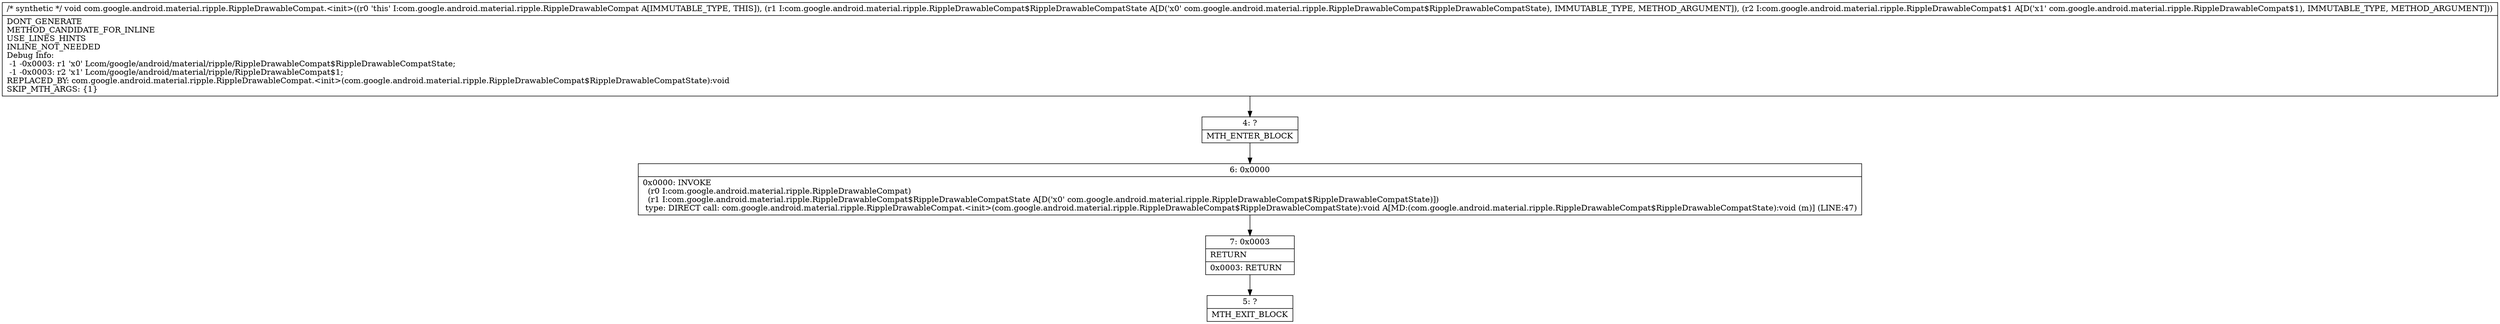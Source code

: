 digraph "CFG forcom.google.android.material.ripple.RippleDrawableCompat.\<init\>(Lcom\/google\/android\/material\/ripple\/RippleDrawableCompat$RippleDrawableCompatState;Lcom\/google\/android\/material\/ripple\/RippleDrawableCompat$1;)V" {
Node_4 [shape=record,label="{4\:\ ?|MTH_ENTER_BLOCK\l}"];
Node_6 [shape=record,label="{6\:\ 0x0000|0x0000: INVOKE  \l  (r0 I:com.google.android.material.ripple.RippleDrawableCompat)\l  (r1 I:com.google.android.material.ripple.RippleDrawableCompat$RippleDrawableCompatState A[D('x0' com.google.android.material.ripple.RippleDrawableCompat$RippleDrawableCompatState)])\l type: DIRECT call: com.google.android.material.ripple.RippleDrawableCompat.\<init\>(com.google.android.material.ripple.RippleDrawableCompat$RippleDrawableCompatState):void A[MD:(com.google.android.material.ripple.RippleDrawableCompat$RippleDrawableCompatState):void (m)] (LINE:47)\l}"];
Node_7 [shape=record,label="{7\:\ 0x0003|RETURN\l|0x0003: RETURN   \l}"];
Node_5 [shape=record,label="{5\:\ ?|MTH_EXIT_BLOCK\l}"];
MethodNode[shape=record,label="{\/* synthetic *\/ void com.google.android.material.ripple.RippleDrawableCompat.\<init\>((r0 'this' I:com.google.android.material.ripple.RippleDrawableCompat A[IMMUTABLE_TYPE, THIS]), (r1 I:com.google.android.material.ripple.RippleDrawableCompat$RippleDrawableCompatState A[D('x0' com.google.android.material.ripple.RippleDrawableCompat$RippleDrawableCompatState), IMMUTABLE_TYPE, METHOD_ARGUMENT]), (r2 I:com.google.android.material.ripple.RippleDrawableCompat$1 A[D('x1' com.google.android.material.ripple.RippleDrawableCompat$1), IMMUTABLE_TYPE, METHOD_ARGUMENT]))  | DONT_GENERATE\lMETHOD_CANDIDATE_FOR_INLINE\lUSE_LINES_HINTS\lINLINE_NOT_NEEDED\lDebug Info:\l  \-1 \-0x0003: r1 'x0' Lcom\/google\/android\/material\/ripple\/RippleDrawableCompat$RippleDrawableCompatState;\l  \-1 \-0x0003: r2 'x1' Lcom\/google\/android\/material\/ripple\/RippleDrawableCompat$1;\lREPLACED_BY: com.google.android.material.ripple.RippleDrawableCompat.\<init\>(com.google.android.material.ripple.RippleDrawableCompat$RippleDrawableCompatState):void\lSKIP_MTH_ARGS: \{1\}\l}"];
MethodNode -> Node_4;Node_4 -> Node_6;
Node_6 -> Node_7;
Node_7 -> Node_5;
}

